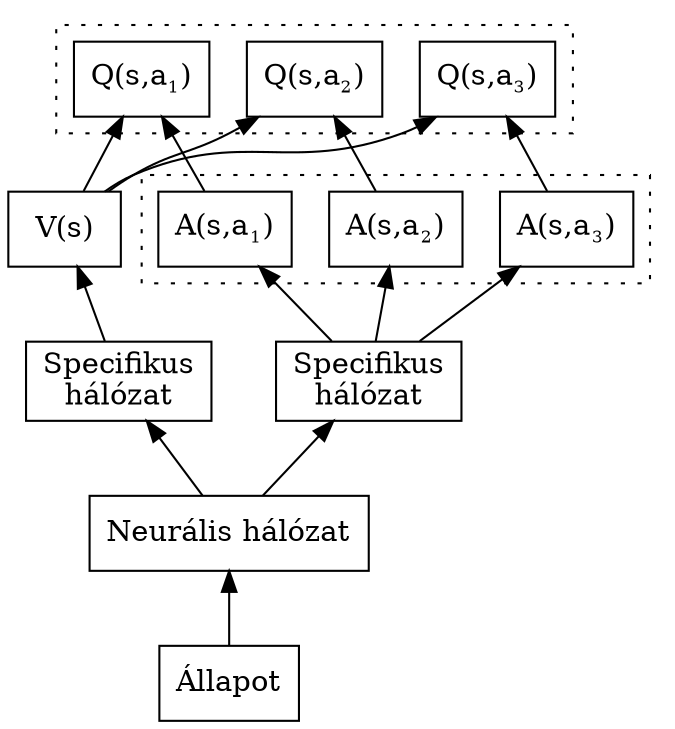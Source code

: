 digraph dql {
    graph[dpi=300]
    rankdir="BT"

    s [label="Állapot", shape="rectangle"]
    net [label="Neurális hálózat", shape="rectangle"]
    vsnet [label="Specifikus\nhálózat", shape="rectangle"]
    qsanet [label="Specifikus\nhálózat", shape="rectangle"]
    vs [label="V(s)", shape="rectangle"]

    subgraph cluster1{
        style="dotted"
        a1 [label=<A(s,a<sub><font point-size="10">1</font></sub>)>, shape="rectangle"]
        a2 [label=<A(s,a<sub><font point-size="10">3</font></sub>)>, shape="rectangle"]
        a3 [label=<A(s,a<sub><font point-size="10">2</font></sub>)>, shape="rectangle"]  
    }
    
    subgraph cluster2{
        style="dotted"
        q1 [label=<Q(s,a<sub><font point-size="10">1</font></sub>)>, shape="rectangle"]
        q2 [label=<Q(s,a<sub><font point-size="10">3</font></sub>)>, shape="rectangle"]
        q3 [label=<Q(s,a<sub><font point-size="10">2</font></sub>)>, shape="rectangle"]  
    }

    a1 -> q1
    vs -> q1
    a2 -> q2
    vs -> q2
    a3 -> q3
    vs -> q3
    vsnet -> vs
    qsanet -> a1
    qsanet -> a2
    qsanet -> a3
    net -> vsnet
    net -> qsanet
    s -> net
}